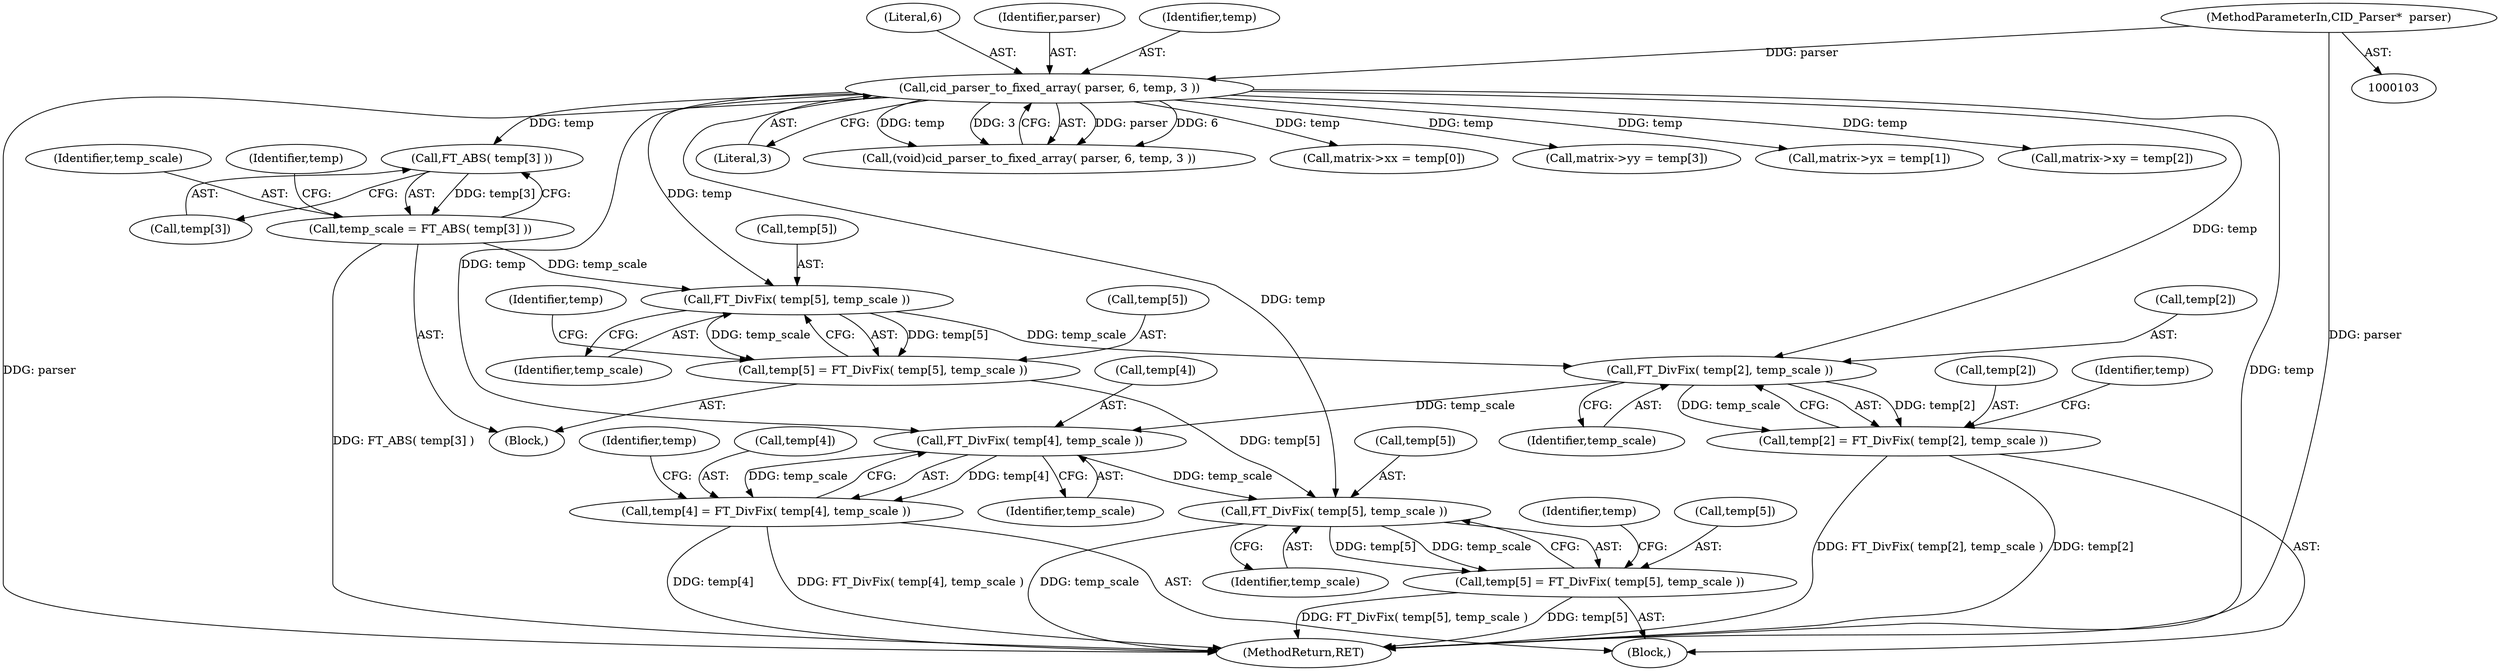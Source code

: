digraph "1_savannah_8b281f83e8516535756f92dbf90940ac44bd45e1@array" {
"1000170" [label="(Call,FT_ABS( temp[3] ))"];
"1000163" [label="(Call,cid_parser_to_fixed_array( parser, 6, temp, 3 ))"];
"1000105" [label="(MethodParameterIn,CID_Parser*  parser)"];
"1000168" [label="(Call,temp_scale = FT_ABS( temp[3] ))"];
"1000178" [label="(Call,FT_DivFix( temp[5], temp_scale ))"];
"1000174" [label="(Call,temp[5] = FT_DivFix( temp[5], temp_scale ))"];
"1000238" [label="(Call,FT_DivFix( temp[5], temp_scale ))"];
"1000234" [label="(Call,temp[5] = FT_DivFix( temp[5], temp_scale ))"];
"1000220" [label="(Call,FT_DivFix( temp[2], temp_scale ))"];
"1000216" [label="(Call,temp[2] = FT_DivFix( temp[2], temp_scale ))"];
"1000229" [label="(Call,FT_DivFix( temp[4], temp_scale ))"];
"1000225" [label="(Call,temp[4] = FT_DivFix( temp[4], temp_scale ))"];
"1000169" [label="(Identifier,temp_scale)"];
"1000166" [label="(Identifier,temp)"];
"1000221" [label="(Call,temp[2])"];
"1000179" [label="(Call,temp[5])"];
"1000167" [label="(Literal,3)"];
"1000217" [label="(Call,temp[2])"];
"1000224" [label="(Identifier,temp_scale)"];
"1000227" [label="(Identifier,temp)"];
"1000239" [label="(Call,temp[5])"];
"1000226" [label="(Call,temp[4])"];
"1000216" [label="(Call,temp[2] = FT_DivFix( temp[2], temp_scale ))"];
"1000165" [label="(Literal,6)"];
"1000245" [label="(Identifier,temp)"];
"1000229" [label="(Call,FT_DivFix( temp[4], temp_scale ))"];
"1000174" [label="(Call,temp[5] = FT_DivFix( temp[5], temp_scale ))"];
"1000178" [label="(Call,FT_DivFix( temp[5], temp_scale ))"];
"1000161" [label="(Call,(void)cid_parser_to_fixed_array( parser, 6, temp, 3 ))"];
"1000230" [label="(Call,temp[4])"];
"1000248" [label="(MethodReturn,RET)"];
"1000188" [label="(Call,matrix->xx = temp[0])"];
"1000234" [label="(Call,temp[5] = FT_DivFix( temp[5], temp_scale ))"];
"1000225" [label="(Call,temp[4] = FT_DivFix( temp[4], temp_scale ))"];
"1000209" [label="(Call,matrix->yy = temp[3])"];
"1000235" [label="(Call,temp[5])"];
"1000195" [label="(Call,matrix->yx = temp[1])"];
"1000220" [label="(Call,FT_DivFix( temp[2], temp_scale ))"];
"1000164" [label="(Identifier,parser)"];
"1000163" [label="(Call,cid_parser_to_fixed_array( parser, 6, temp, 3 ))"];
"1000185" [label="(Identifier,temp)"];
"1000175" [label="(Call,temp[5])"];
"1000170" [label="(Call,FT_ABS( temp[3] ))"];
"1000176" [label="(Identifier,temp)"];
"1000238" [label="(Call,FT_DivFix( temp[5], temp_scale ))"];
"1000236" [label="(Identifier,temp)"];
"1000242" [label="(Identifier,temp_scale)"];
"1000135" [label="(Block,)"];
"1000202" [label="(Call,matrix->xy = temp[2])"];
"1000182" [label="(Identifier,temp_scale)"];
"1000171" [label="(Call,temp[3])"];
"1000168" [label="(Call,temp_scale = FT_ABS( temp[3] ))"];
"1000105" [label="(MethodParameterIn,CID_Parser*  parser)"];
"1000233" [label="(Identifier,temp_scale)"];
"1000106" [label="(Block,)"];
"1000170" -> "1000168"  [label="AST: "];
"1000170" -> "1000171"  [label="CFG: "];
"1000171" -> "1000170"  [label="AST: "];
"1000168" -> "1000170"  [label="CFG: "];
"1000170" -> "1000168"  [label="DDG: temp[3]"];
"1000163" -> "1000170"  [label="DDG: temp"];
"1000163" -> "1000161"  [label="AST: "];
"1000163" -> "1000167"  [label="CFG: "];
"1000164" -> "1000163"  [label="AST: "];
"1000165" -> "1000163"  [label="AST: "];
"1000166" -> "1000163"  [label="AST: "];
"1000167" -> "1000163"  [label="AST: "];
"1000161" -> "1000163"  [label="CFG: "];
"1000163" -> "1000248"  [label="DDG: parser"];
"1000163" -> "1000248"  [label="DDG: temp"];
"1000163" -> "1000161"  [label="DDG: parser"];
"1000163" -> "1000161"  [label="DDG: 6"];
"1000163" -> "1000161"  [label="DDG: temp"];
"1000163" -> "1000161"  [label="DDG: 3"];
"1000105" -> "1000163"  [label="DDG: parser"];
"1000163" -> "1000178"  [label="DDG: temp"];
"1000163" -> "1000188"  [label="DDG: temp"];
"1000163" -> "1000195"  [label="DDG: temp"];
"1000163" -> "1000202"  [label="DDG: temp"];
"1000163" -> "1000209"  [label="DDG: temp"];
"1000163" -> "1000220"  [label="DDG: temp"];
"1000163" -> "1000229"  [label="DDG: temp"];
"1000163" -> "1000238"  [label="DDG: temp"];
"1000105" -> "1000103"  [label="AST: "];
"1000105" -> "1000248"  [label="DDG: parser"];
"1000168" -> "1000135"  [label="AST: "];
"1000169" -> "1000168"  [label="AST: "];
"1000176" -> "1000168"  [label="CFG: "];
"1000168" -> "1000248"  [label="DDG: FT_ABS( temp[3] )"];
"1000168" -> "1000178"  [label="DDG: temp_scale"];
"1000178" -> "1000174"  [label="AST: "];
"1000178" -> "1000182"  [label="CFG: "];
"1000179" -> "1000178"  [label="AST: "];
"1000182" -> "1000178"  [label="AST: "];
"1000174" -> "1000178"  [label="CFG: "];
"1000178" -> "1000174"  [label="DDG: temp[5]"];
"1000178" -> "1000174"  [label="DDG: temp_scale"];
"1000178" -> "1000220"  [label="DDG: temp_scale"];
"1000174" -> "1000135"  [label="AST: "];
"1000175" -> "1000174"  [label="AST: "];
"1000185" -> "1000174"  [label="CFG: "];
"1000174" -> "1000238"  [label="DDG: temp[5]"];
"1000238" -> "1000234"  [label="AST: "];
"1000238" -> "1000242"  [label="CFG: "];
"1000239" -> "1000238"  [label="AST: "];
"1000242" -> "1000238"  [label="AST: "];
"1000234" -> "1000238"  [label="CFG: "];
"1000238" -> "1000248"  [label="DDG: temp_scale"];
"1000238" -> "1000234"  [label="DDG: temp[5]"];
"1000238" -> "1000234"  [label="DDG: temp_scale"];
"1000229" -> "1000238"  [label="DDG: temp_scale"];
"1000234" -> "1000106"  [label="AST: "];
"1000235" -> "1000234"  [label="AST: "];
"1000245" -> "1000234"  [label="CFG: "];
"1000234" -> "1000248"  [label="DDG: temp[5]"];
"1000234" -> "1000248"  [label="DDG: FT_DivFix( temp[5], temp_scale )"];
"1000220" -> "1000216"  [label="AST: "];
"1000220" -> "1000224"  [label="CFG: "];
"1000221" -> "1000220"  [label="AST: "];
"1000224" -> "1000220"  [label="AST: "];
"1000216" -> "1000220"  [label="CFG: "];
"1000220" -> "1000216"  [label="DDG: temp[2]"];
"1000220" -> "1000216"  [label="DDG: temp_scale"];
"1000220" -> "1000229"  [label="DDG: temp_scale"];
"1000216" -> "1000106"  [label="AST: "];
"1000217" -> "1000216"  [label="AST: "];
"1000227" -> "1000216"  [label="CFG: "];
"1000216" -> "1000248"  [label="DDG: temp[2]"];
"1000216" -> "1000248"  [label="DDG: FT_DivFix( temp[2], temp_scale )"];
"1000229" -> "1000225"  [label="AST: "];
"1000229" -> "1000233"  [label="CFG: "];
"1000230" -> "1000229"  [label="AST: "];
"1000233" -> "1000229"  [label="AST: "];
"1000225" -> "1000229"  [label="CFG: "];
"1000229" -> "1000225"  [label="DDG: temp[4]"];
"1000229" -> "1000225"  [label="DDG: temp_scale"];
"1000225" -> "1000106"  [label="AST: "];
"1000226" -> "1000225"  [label="AST: "];
"1000236" -> "1000225"  [label="CFG: "];
"1000225" -> "1000248"  [label="DDG: temp[4]"];
"1000225" -> "1000248"  [label="DDG: FT_DivFix( temp[4], temp_scale )"];
}
